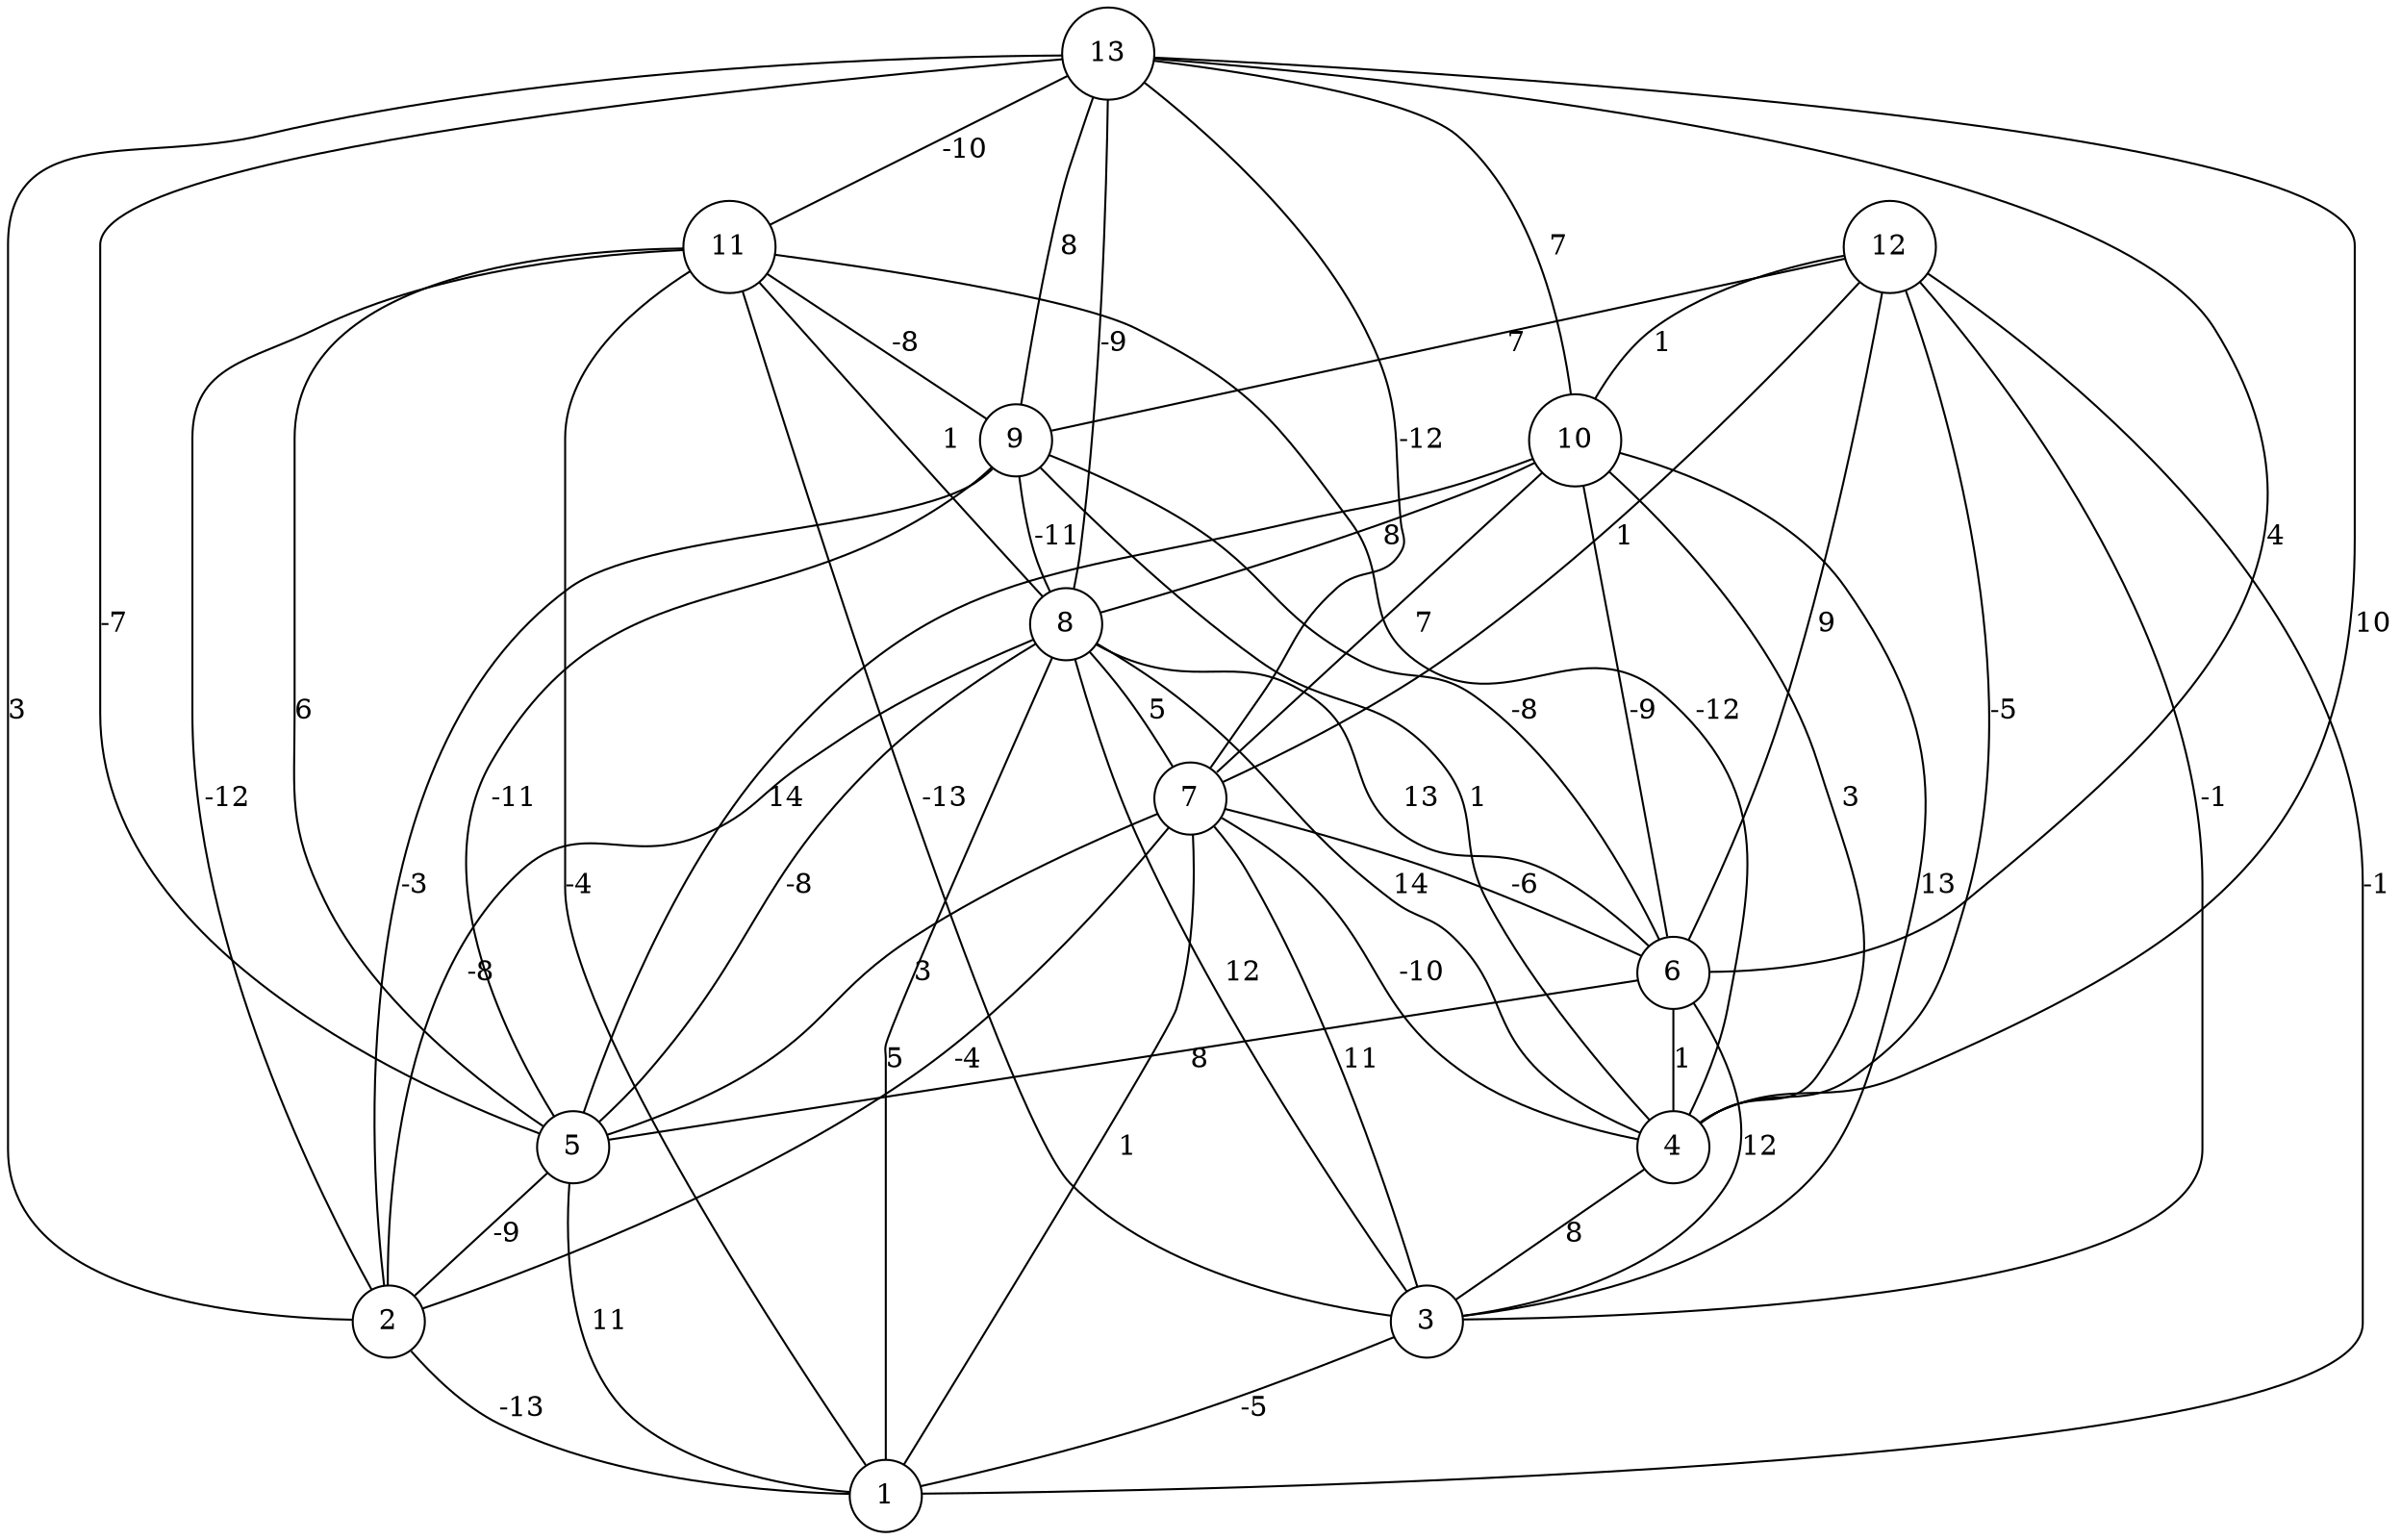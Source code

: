 graph { 
	 fontname="Helvetica,Arial,sans-serif" 
	 node [shape = circle]; 
	 13 -- 2 [label = "3"];
	 13 -- 4 [label = "10"];
	 13 -- 5 [label = "-7"];
	 13 -- 6 [label = "4"];
	 13 -- 7 [label = "-12"];
	 13 -- 8 [label = "-9"];
	 13 -- 9 [label = "8"];
	 13 -- 10 [label = "7"];
	 13 -- 11 [label = "-10"];
	 12 -- 1 [label = "-1"];
	 12 -- 3 [label = "-1"];
	 12 -- 4 [label = "-5"];
	 12 -- 6 [label = "9"];
	 12 -- 7 [label = "1"];
	 12 -- 9 [label = "7"];
	 12 -- 10 [label = "1"];
	 11 -- 1 [label = "-4"];
	 11 -- 2 [label = "-12"];
	 11 -- 3 [label = "-13"];
	 11 -- 4 [label = "-12"];
	 11 -- 5 [label = "6"];
	 11 -- 8 [label = "1"];
	 11 -- 9 [label = "-8"];
	 10 -- 3 [label = "13"];
	 10 -- 4 [label = "3"];
	 10 -- 5 [label = "14"];
	 10 -- 6 [label = "-9"];
	 10 -- 7 [label = "7"];
	 10 -- 8 [label = "8"];
	 9 -- 2 [label = "-3"];
	 9 -- 4 [label = "1"];
	 9 -- 5 [label = "-11"];
	 9 -- 6 [label = "-8"];
	 9 -- 8 [label = "-11"];
	 8 -- 1 [label = "5"];
	 8 -- 2 [label = "-8"];
	 8 -- 3 [label = "12"];
	 8 -- 4 [label = "14"];
	 8 -- 5 [label = "-8"];
	 8 -- 6 [label = "13"];
	 8 -- 7 [label = "5"];
	 7 -- 1 [label = "1"];
	 7 -- 2 [label = "-4"];
	 7 -- 3 [label = "11"];
	 7 -- 4 [label = "-10"];
	 7 -- 5 [label = "3"];
	 7 -- 6 [label = "-6"];
	 6 -- 3 [label = "12"];
	 6 -- 4 [label = "1"];
	 6 -- 5 [label = "8"];
	 5 -- 1 [label = "11"];
	 5 -- 2 [label = "-9"];
	 4 -- 3 [label = "8"];
	 3 -- 1 [label = "-5"];
	 2 -- 1 [label = "-13"];
	 1;
	 2;
	 3;
	 4;
	 5;
	 6;
	 7;
	 8;
	 9;
	 10;
	 11;
	 12;
	 13;
}
